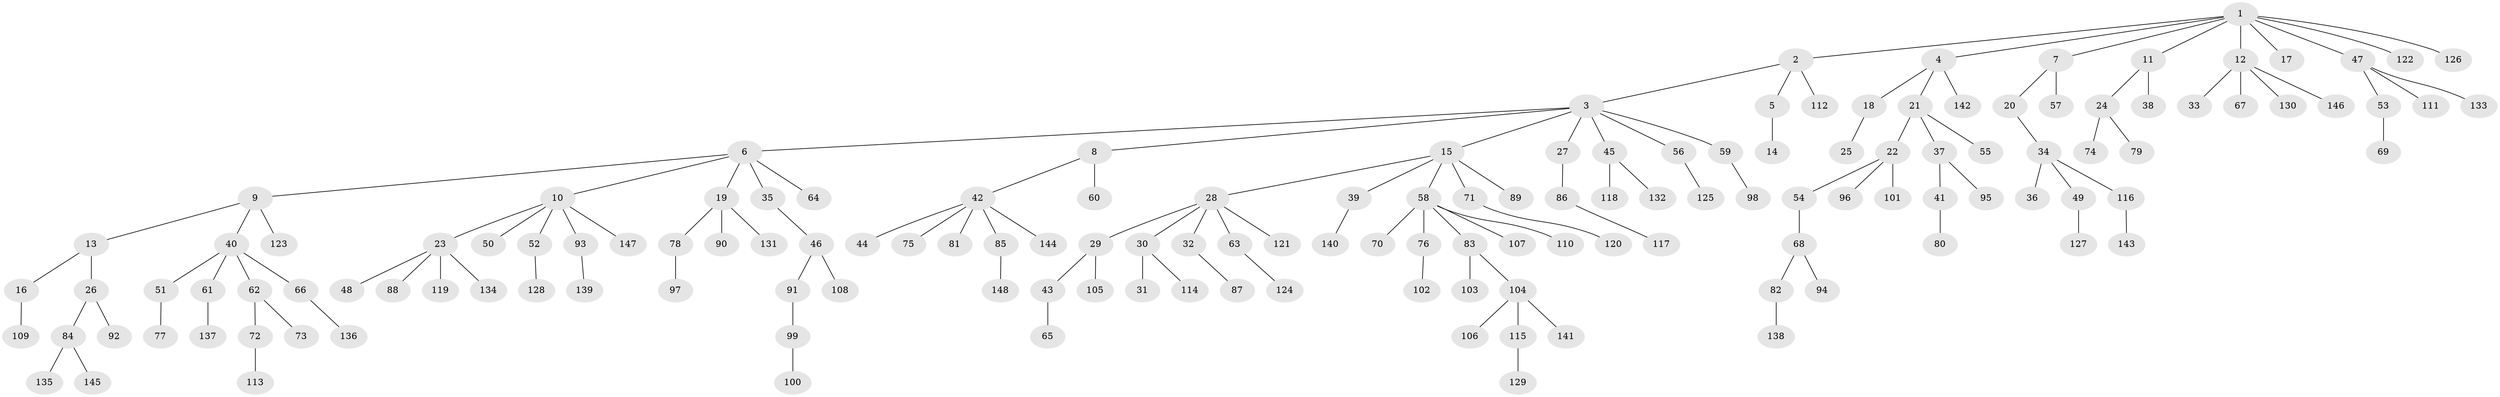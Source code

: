 // Generated by graph-tools (version 1.1) at 2025/15/03/09/25 04:15:27]
// undirected, 148 vertices, 147 edges
graph export_dot {
graph [start="1"]
  node [color=gray90,style=filled];
  1;
  2;
  3;
  4;
  5;
  6;
  7;
  8;
  9;
  10;
  11;
  12;
  13;
  14;
  15;
  16;
  17;
  18;
  19;
  20;
  21;
  22;
  23;
  24;
  25;
  26;
  27;
  28;
  29;
  30;
  31;
  32;
  33;
  34;
  35;
  36;
  37;
  38;
  39;
  40;
  41;
  42;
  43;
  44;
  45;
  46;
  47;
  48;
  49;
  50;
  51;
  52;
  53;
  54;
  55;
  56;
  57;
  58;
  59;
  60;
  61;
  62;
  63;
  64;
  65;
  66;
  67;
  68;
  69;
  70;
  71;
  72;
  73;
  74;
  75;
  76;
  77;
  78;
  79;
  80;
  81;
  82;
  83;
  84;
  85;
  86;
  87;
  88;
  89;
  90;
  91;
  92;
  93;
  94;
  95;
  96;
  97;
  98;
  99;
  100;
  101;
  102;
  103;
  104;
  105;
  106;
  107;
  108;
  109;
  110;
  111;
  112;
  113;
  114;
  115;
  116;
  117;
  118;
  119;
  120;
  121;
  122;
  123;
  124;
  125;
  126;
  127;
  128;
  129;
  130;
  131;
  132;
  133;
  134;
  135;
  136;
  137;
  138;
  139;
  140;
  141;
  142;
  143;
  144;
  145;
  146;
  147;
  148;
  1 -- 2;
  1 -- 4;
  1 -- 7;
  1 -- 11;
  1 -- 12;
  1 -- 17;
  1 -- 47;
  1 -- 122;
  1 -- 126;
  2 -- 3;
  2 -- 5;
  2 -- 112;
  3 -- 6;
  3 -- 8;
  3 -- 15;
  3 -- 27;
  3 -- 45;
  3 -- 56;
  3 -- 59;
  4 -- 18;
  4 -- 21;
  4 -- 142;
  5 -- 14;
  6 -- 9;
  6 -- 10;
  6 -- 19;
  6 -- 35;
  6 -- 64;
  7 -- 20;
  7 -- 57;
  8 -- 42;
  8 -- 60;
  9 -- 13;
  9 -- 40;
  9 -- 123;
  10 -- 23;
  10 -- 50;
  10 -- 52;
  10 -- 93;
  10 -- 147;
  11 -- 24;
  11 -- 38;
  12 -- 33;
  12 -- 67;
  12 -- 130;
  12 -- 146;
  13 -- 16;
  13 -- 26;
  15 -- 28;
  15 -- 39;
  15 -- 58;
  15 -- 71;
  15 -- 89;
  16 -- 109;
  18 -- 25;
  19 -- 78;
  19 -- 90;
  19 -- 131;
  20 -- 34;
  21 -- 22;
  21 -- 37;
  21 -- 55;
  22 -- 54;
  22 -- 96;
  22 -- 101;
  23 -- 48;
  23 -- 88;
  23 -- 119;
  23 -- 134;
  24 -- 74;
  24 -- 79;
  26 -- 84;
  26 -- 92;
  27 -- 86;
  28 -- 29;
  28 -- 30;
  28 -- 32;
  28 -- 63;
  28 -- 121;
  29 -- 43;
  29 -- 105;
  30 -- 31;
  30 -- 114;
  32 -- 87;
  34 -- 36;
  34 -- 49;
  34 -- 116;
  35 -- 46;
  37 -- 41;
  37 -- 95;
  39 -- 140;
  40 -- 51;
  40 -- 61;
  40 -- 62;
  40 -- 66;
  41 -- 80;
  42 -- 44;
  42 -- 75;
  42 -- 81;
  42 -- 85;
  42 -- 144;
  43 -- 65;
  45 -- 118;
  45 -- 132;
  46 -- 91;
  46 -- 108;
  47 -- 53;
  47 -- 111;
  47 -- 133;
  49 -- 127;
  51 -- 77;
  52 -- 128;
  53 -- 69;
  54 -- 68;
  56 -- 125;
  58 -- 70;
  58 -- 76;
  58 -- 83;
  58 -- 107;
  58 -- 110;
  59 -- 98;
  61 -- 137;
  62 -- 72;
  62 -- 73;
  63 -- 124;
  66 -- 136;
  68 -- 82;
  68 -- 94;
  71 -- 120;
  72 -- 113;
  76 -- 102;
  78 -- 97;
  82 -- 138;
  83 -- 103;
  83 -- 104;
  84 -- 135;
  84 -- 145;
  85 -- 148;
  86 -- 117;
  91 -- 99;
  93 -- 139;
  99 -- 100;
  104 -- 106;
  104 -- 115;
  104 -- 141;
  115 -- 129;
  116 -- 143;
}
